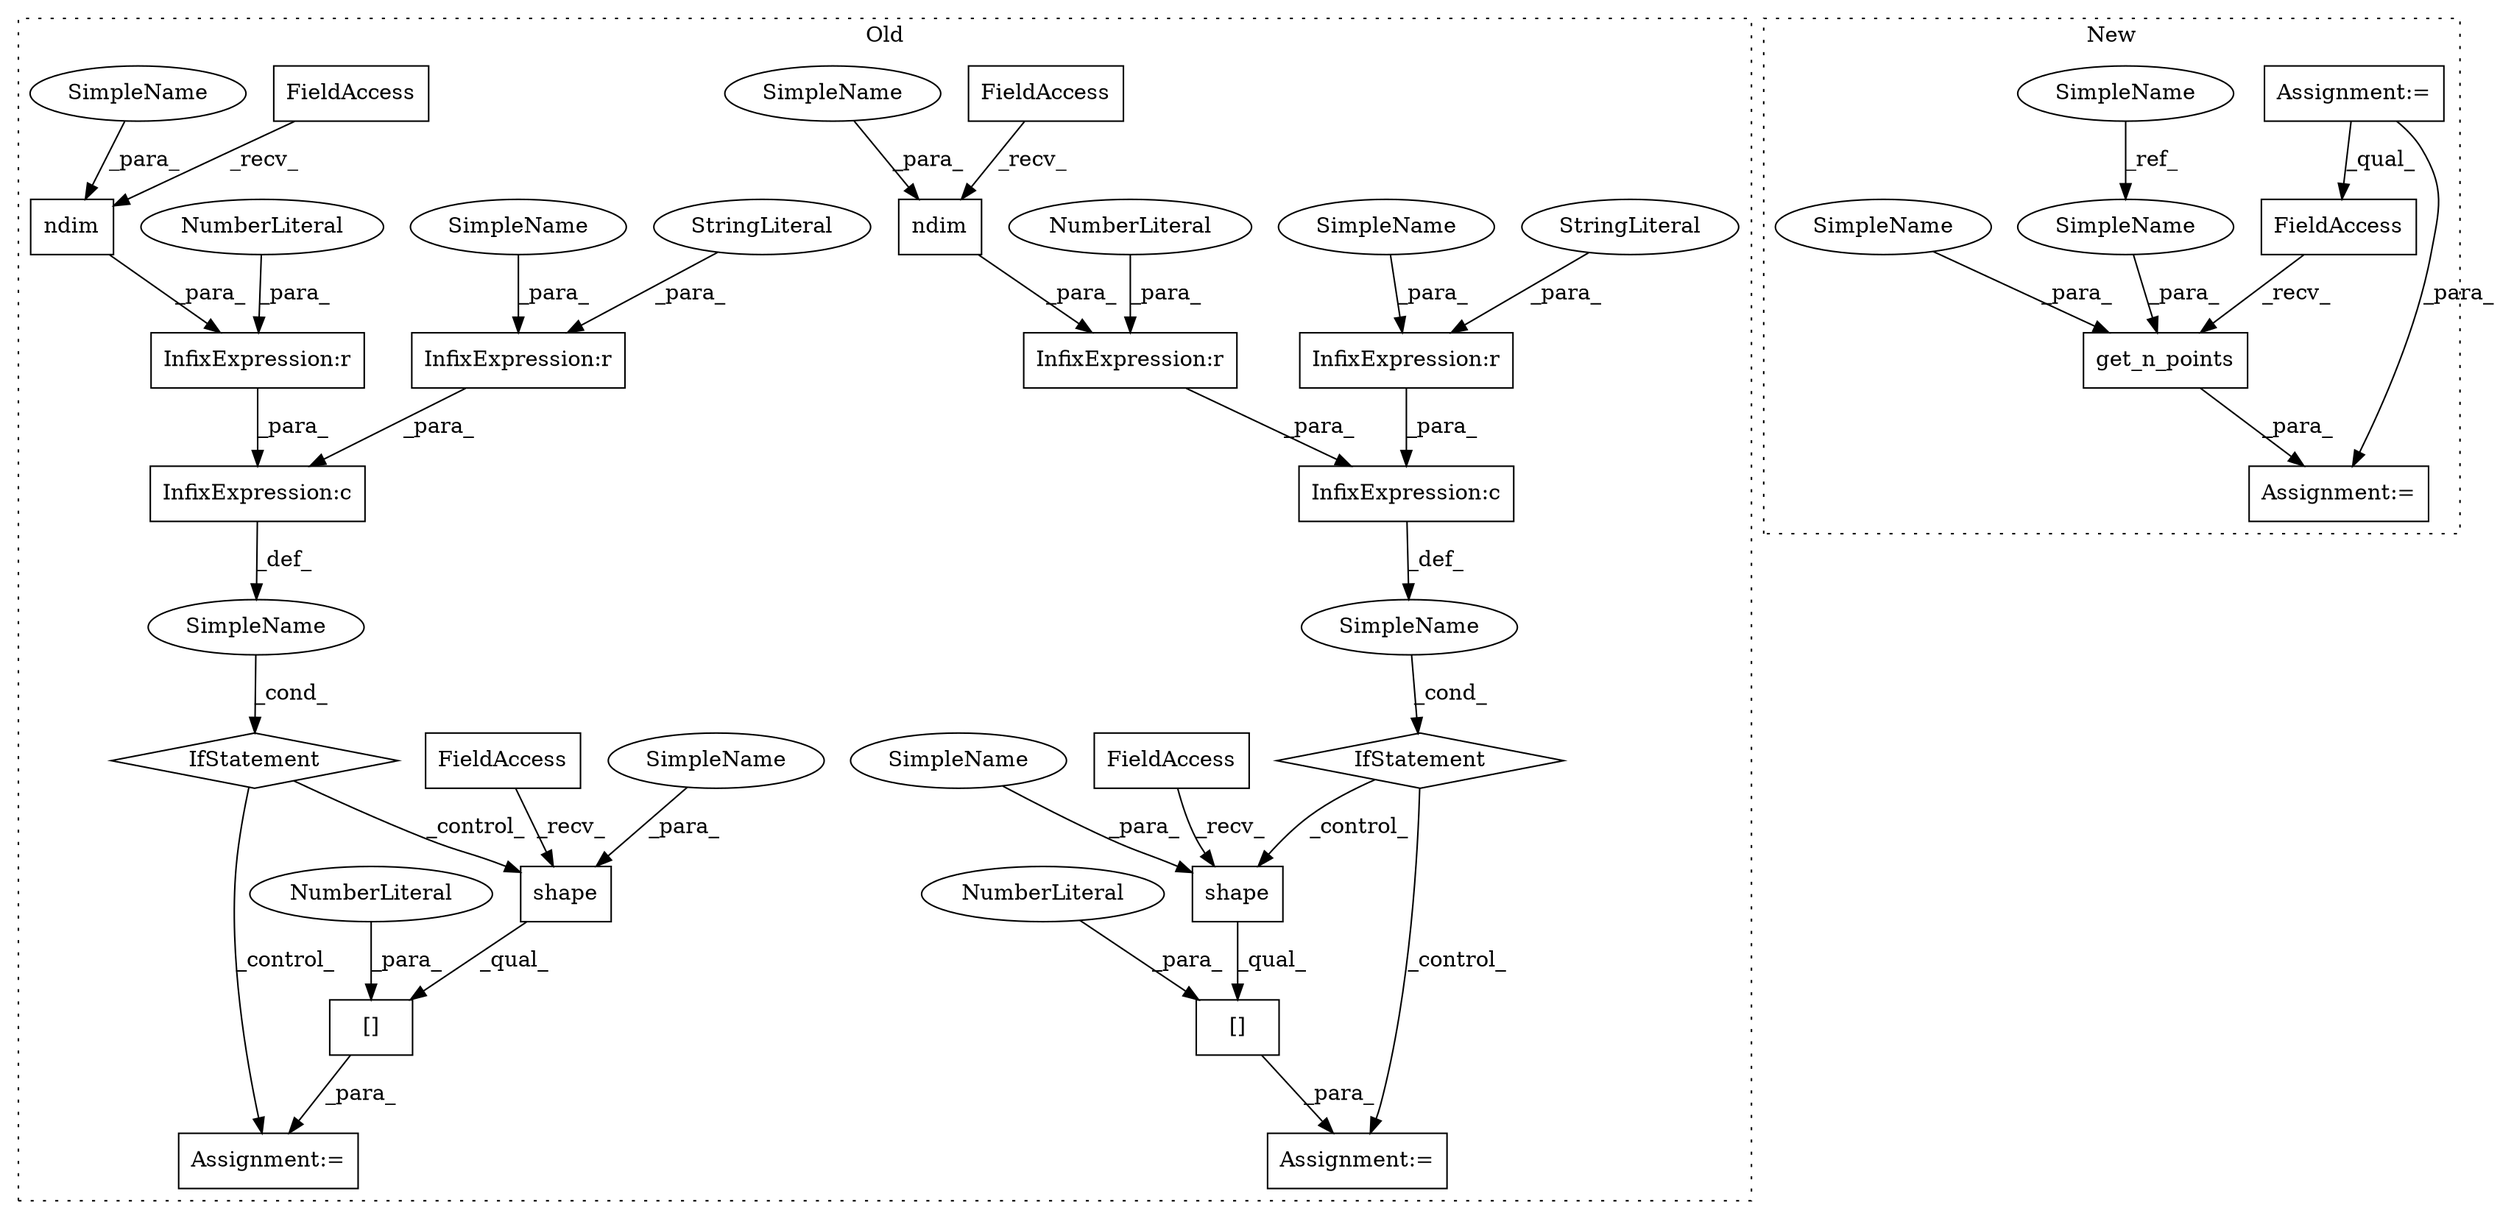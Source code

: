 digraph G {
subgraph cluster0 {
1 [label="ndim" a="32" s="815,826" l="5,1" shape="box"];
3 [label="InfixExpression:r" a="27" s="827" l="4" shape="box"];
4 [label="NumberLiteral" a="34" s="831" l="1" shape="ellipse"];
6 [label="FieldAccess" a="22" s="797" l="9" shape="box"];
7 [label="IfStatement" a="25" s="764,833" l="4,2" shape="diamond"];
11 [label="ndim" a="32" s="949,960" l="5,1" shape="box"];
12 [label="InfixExpression:r" a="27" s="779" l="4" shape="box"];
13 [label="InfixExpression:r" a="27" s="961" l="4" shape="box"];
14 [label="NumberLiteral" a="34" s="965" l="1" shape="ellipse"];
15 [label="InfixExpression:c" a="27" s="792" l="4" shape="box"];
16 [label="InfixExpression:c" a="27" s="926" l="4" shape="box"];
17 [label="InfixExpression:r" a="27" s="913" l="4" shape="box"];
18 [label="shape" a="32" s="870,882" l="6,1" shape="box"];
19 [label="[]" a="2" s="852,885" l="32,1" shape="box"];
20 [label="NumberLiteral" a="34" s="884" l="1" shape="ellipse"];
21 [label="shape" a="32" s="1004,1016" l="6,1" shape="box"];
22 [label="[]" a="2" s="986,1019" l="32,1" shape="box"];
23 [label="NumberLiteral" a="34" s="1018" l="1" shape="ellipse"];
24 [label="FieldAccess" a="22" s="986" l="9" shape="box"];
25 [label="FieldAccess" a="22" s="931" l="9" shape="box"];
26 [label="SimpleName" a="42" s="" l="" shape="ellipse"];
27 [label="IfStatement" a="25" s="898,967" l="4,2" shape="diamond"];
28 [label="FieldAccess" a="22" s="852" l="9" shape="box"];
29 [label="SimpleName" a="42" s="" l="" shape="ellipse"];
30 [label="Assignment:=" a="7" s="985" l="1" shape="box"];
31 [label="StringLiteral" a="45" s="917" l="8" shape="ellipse"];
32 [label="Assignment:=" a="7" s="851" l="1" shape="box"];
33 [label="StringLiteral" a="45" s="783" l="8" shape="ellipse"];
35 [label="SimpleName" a="42" s="769" l="10" shape="ellipse"];
36 [label="SimpleName" a="42" s="903" l="10" shape="ellipse"];
37 [label="SimpleName" a="42" s="954" l="6" shape="ellipse"];
38 [label="SimpleName" a="42" s="876" l="6" shape="ellipse"];
39 [label="SimpleName" a="42" s="1010" l="6" shape="ellipse"];
40 [label="SimpleName" a="42" s="820" l="6" shape="ellipse"];
label = "Old";
style="dotted";
}
subgraph cluster1 {
2 [label="get_n_points" a="32" s="843,873" l="13,1" shape="box"];
5 [label="FieldAccess" a="22" s="819" l="23" shape="box"];
8 [label="Assignment:=" a="7" s="795" l="9" shape="box"];
9 [label="Assignment:=" a="7" s="818" l="1" shape="box"];
10 [label="SimpleName" a="42" s="603" l="6" shape="ellipse"];
34 [label="SimpleName" a="42" s="856" l="6" shape="ellipse"];
41 [label="SimpleName" a="42" s="863" l="10" shape="ellipse"];
label = "New";
style="dotted";
}
1 -> 3 [label="_para_"];
2 -> 9 [label="_para_"];
3 -> 15 [label="_para_"];
4 -> 3 [label="_para_"];
5 -> 2 [label="_recv_"];
6 -> 1 [label="_recv_"];
7 -> 32 [label="_control_"];
7 -> 18 [label="_control_"];
8 -> 5 [label="_qual_"];
8 -> 9 [label="_para_"];
10 -> 34 [label="_ref_"];
11 -> 13 [label="_para_"];
12 -> 15 [label="_para_"];
13 -> 16 [label="_para_"];
14 -> 13 [label="_para_"];
15 -> 29 [label="_def_"];
16 -> 26 [label="_def_"];
17 -> 16 [label="_para_"];
18 -> 19 [label="_qual_"];
19 -> 32 [label="_para_"];
20 -> 19 [label="_para_"];
21 -> 22 [label="_qual_"];
22 -> 30 [label="_para_"];
23 -> 22 [label="_para_"];
24 -> 21 [label="_recv_"];
25 -> 11 [label="_recv_"];
26 -> 27 [label="_cond_"];
27 -> 21 [label="_control_"];
27 -> 30 [label="_control_"];
28 -> 18 [label="_recv_"];
29 -> 7 [label="_cond_"];
31 -> 17 [label="_para_"];
33 -> 12 [label="_para_"];
34 -> 2 [label="_para_"];
35 -> 12 [label="_para_"];
36 -> 17 [label="_para_"];
37 -> 11 [label="_para_"];
38 -> 18 [label="_para_"];
39 -> 21 [label="_para_"];
40 -> 1 [label="_para_"];
41 -> 2 [label="_para_"];
}